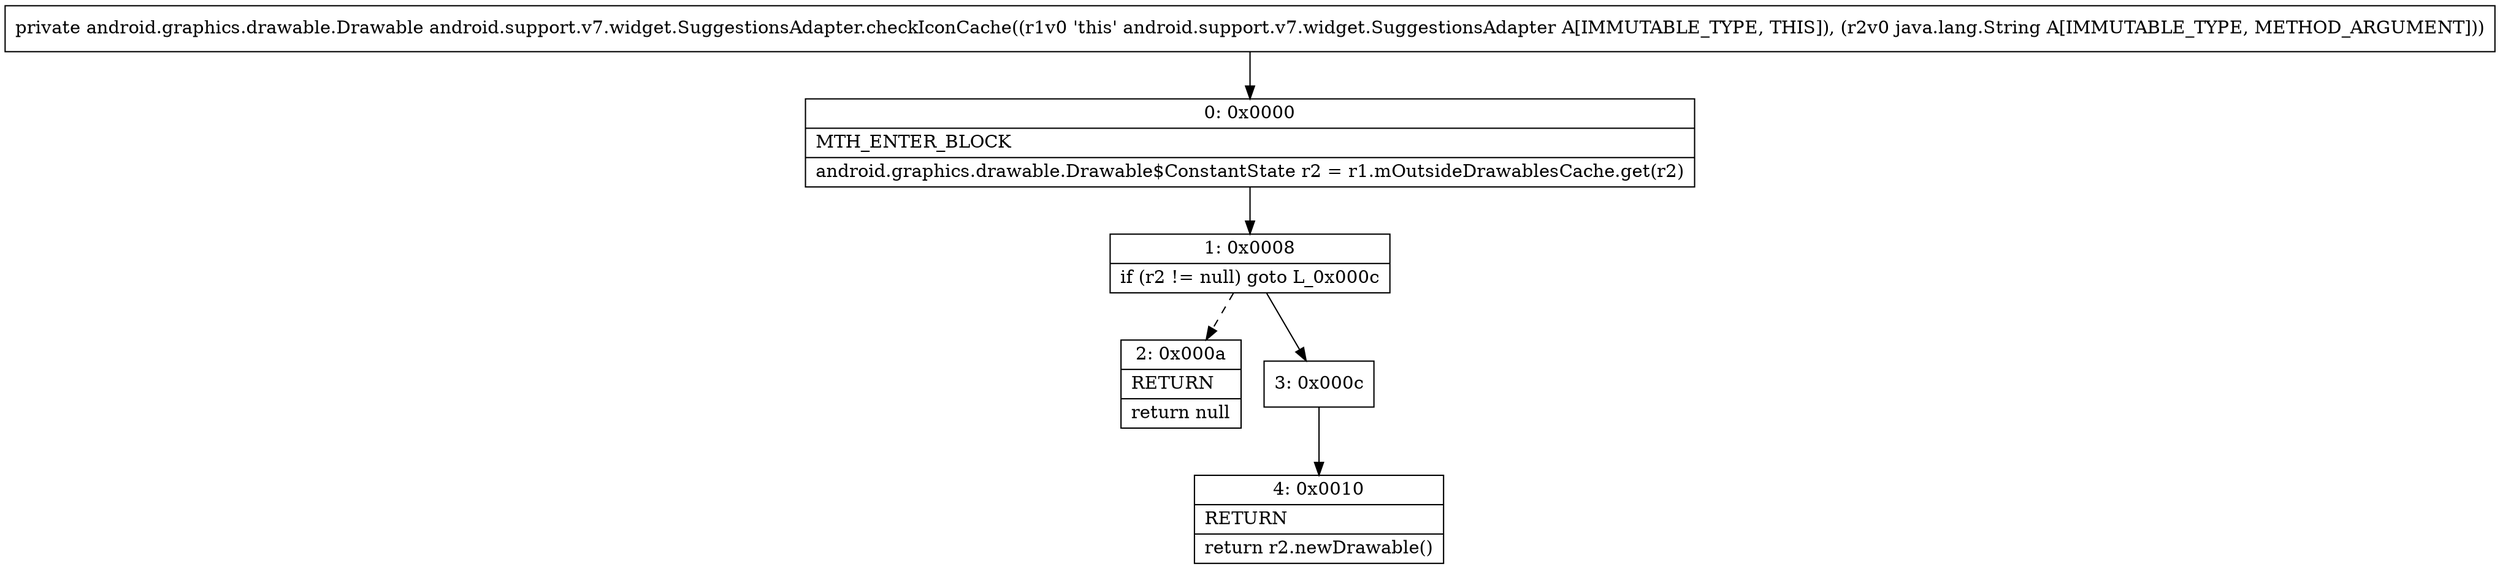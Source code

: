 digraph "CFG forandroid.support.v7.widget.SuggestionsAdapter.checkIconCache(Ljava\/lang\/String;)Landroid\/graphics\/drawable\/Drawable;" {
Node_0 [shape=record,label="{0\:\ 0x0000|MTH_ENTER_BLOCK\l|android.graphics.drawable.Drawable$ConstantState r2 = r1.mOutsideDrawablesCache.get(r2)\l}"];
Node_1 [shape=record,label="{1\:\ 0x0008|if (r2 != null) goto L_0x000c\l}"];
Node_2 [shape=record,label="{2\:\ 0x000a|RETURN\l|return null\l}"];
Node_3 [shape=record,label="{3\:\ 0x000c}"];
Node_4 [shape=record,label="{4\:\ 0x0010|RETURN\l|return r2.newDrawable()\l}"];
MethodNode[shape=record,label="{private android.graphics.drawable.Drawable android.support.v7.widget.SuggestionsAdapter.checkIconCache((r1v0 'this' android.support.v7.widget.SuggestionsAdapter A[IMMUTABLE_TYPE, THIS]), (r2v0 java.lang.String A[IMMUTABLE_TYPE, METHOD_ARGUMENT])) }"];
MethodNode -> Node_0;
Node_0 -> Node_1;
Node_1 -> Node_2[style=dashed];
Node_1 -> Node_3;
Node_3 -> Node_4;
}

